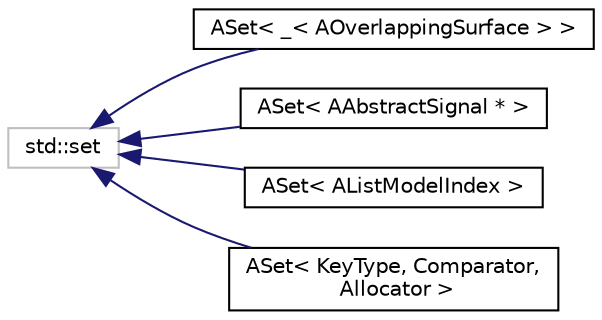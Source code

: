 digraph "Graphical Class Hierarchy"
{
 // LATEX_PDF_SIZE
  edge [fontname="Helvetica",fontsize="10",labelfontname="Helvetica",labelfontsize="10"];
  node [fontname="Helvetica",fontsize="10",shape=record];
  rankdir="LR";
  Node974 [label="std::set",height=0.2,width=0.4,color="grey75", fillcolor="white", style="filled",tooltip=" "];
  Node974 -> Node0 [dir="back",color="midnightblue",fontsize="10",style="solid",fontname="Helvetica"];
  Node0 [label="ASet\< _\< AOverlappingSurface \> \>",height=0.2,width=0.4,color="black", fillcolor="white", style="filled",URL="$classASet.html",tooltip=" "];
  Node974 -> Node976 [dir="back",color="midnightblue",fontsize="10",style="solid",fontname="Helvetica"];
  Node976 [label="ASet\< AAbstractSignal * \>",height=0.2,width=0.4,color="black", fillcolor="white", style="filled",URL="$classASet.html",tooltip=" "];
  Node974 -> Node977 [dir="back",color="midnightblue",fontsize="10",style="solid",fontname="Helvetica"];
  Node977 [label="ASet\< AListModelIndex \>",height=0.2,width=0.4,color="black", fillcolor="white", style="filled",URL="$classASet.html",tooltip=" "];
  Node974 -> Node978 [dir="back",color="midnightblue",fontsize="10",style="solid",fontname="Helvetica"];
  Node978 [label="ASet\< KeyType, Comparator,\l Allocator \>",height=0.2,width=0.4,color="black", fillcolor="white", style="filled",URL="$classASet.html",tooltip="A std::set with AUI extensions."];
}
